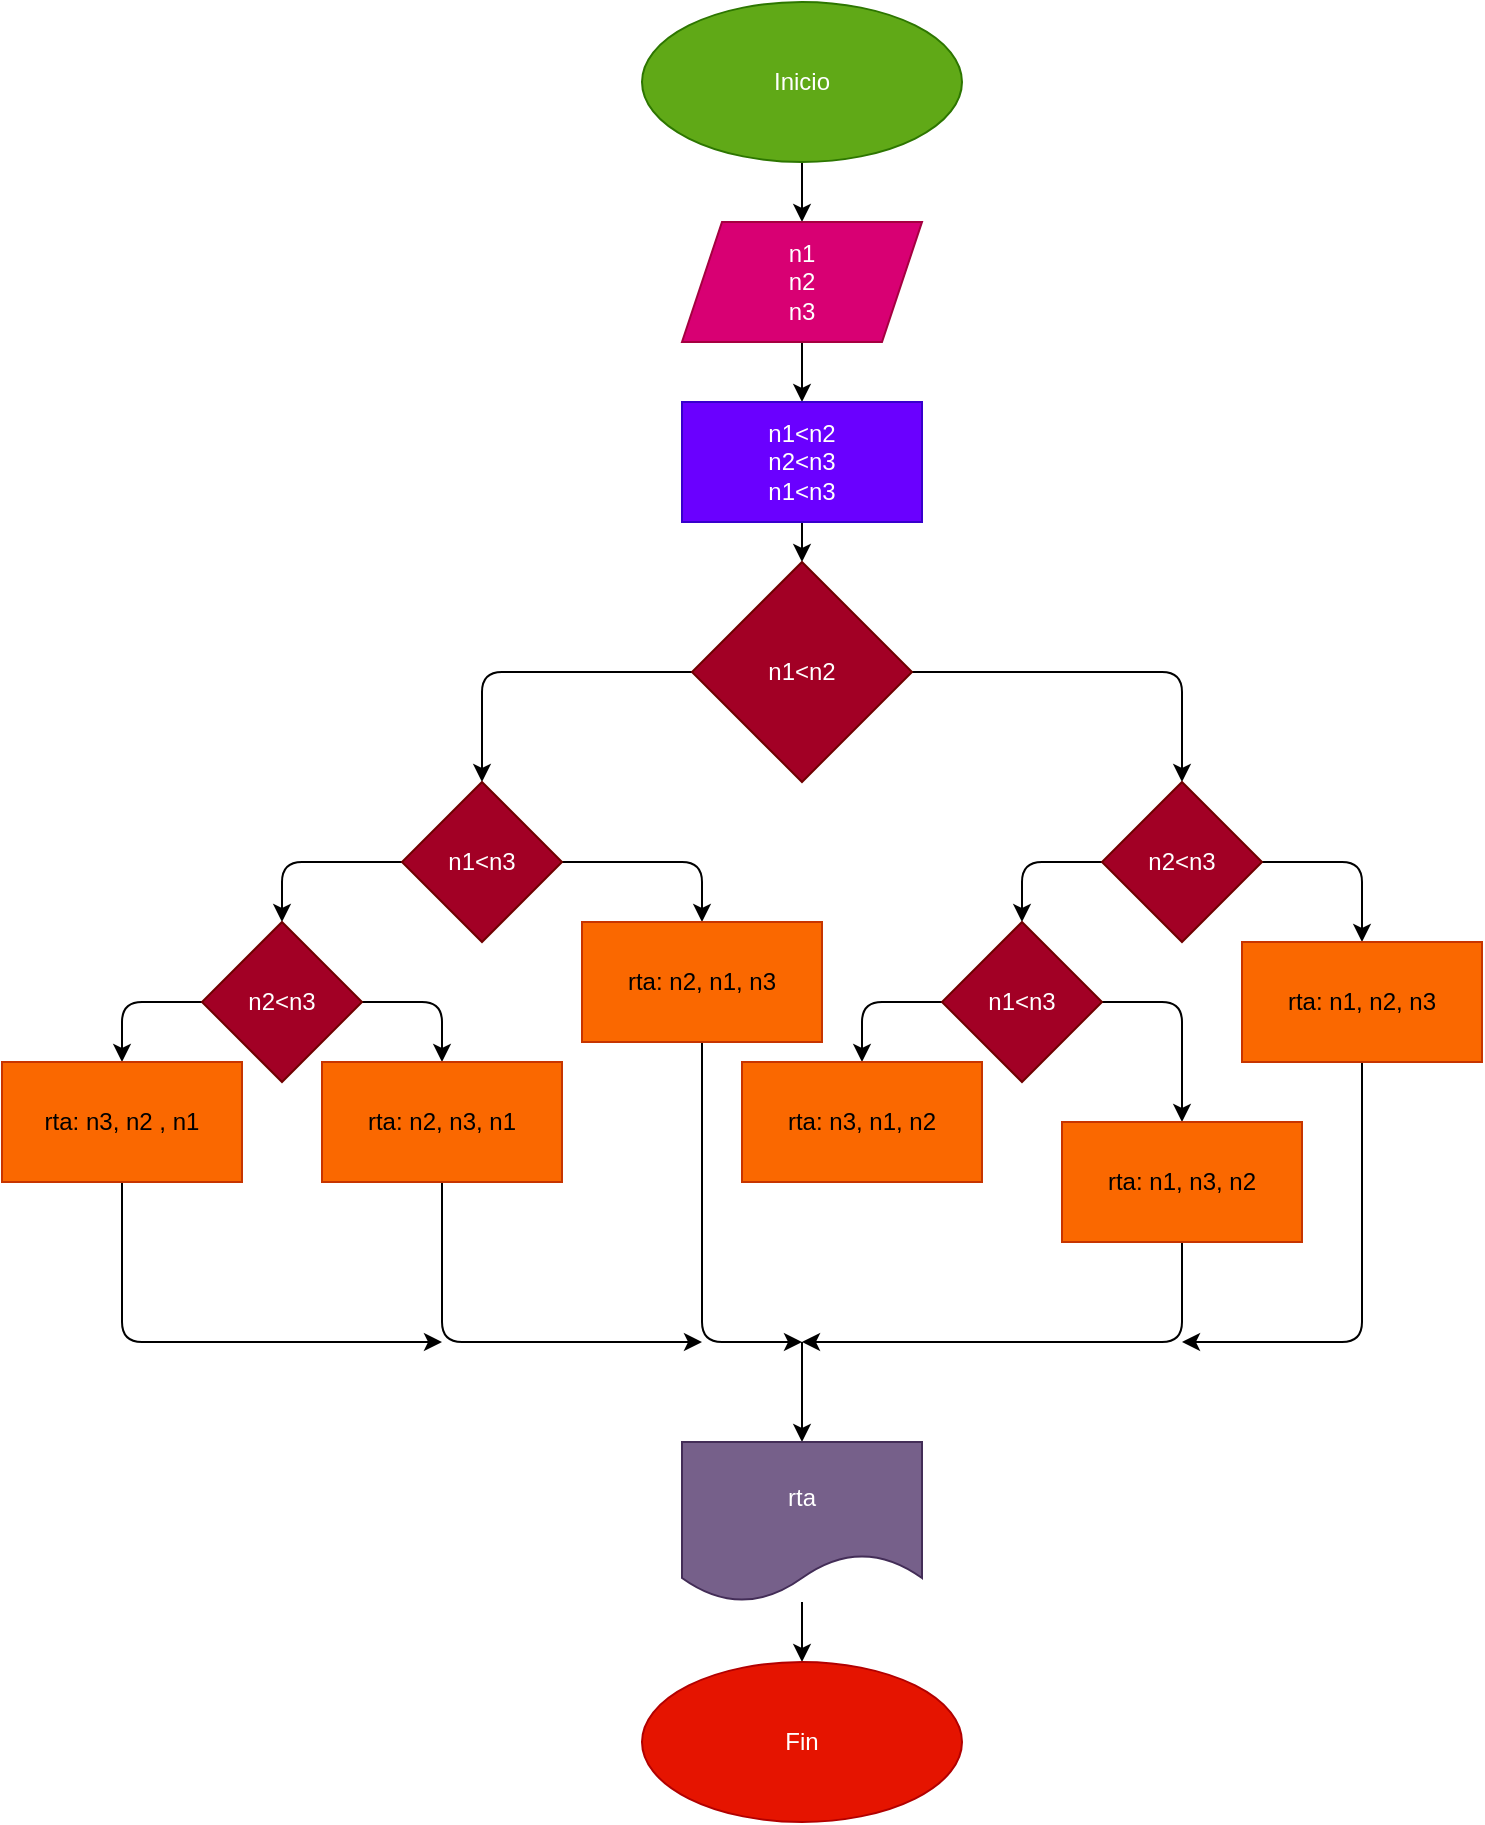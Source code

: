 <mxfile>
    <diagram id="HSG6k9v2yXgZKNcXw-TX" name="Página-1">
        <mxGraphModel dx="832" dy="461" grid="1" gridSize="10" guides="1" tooltips="1" connect="1" arrows="1" fold="1" page="1" pageScale="1" pageWidth="827" pageHeight="1169" math="0" shadow="0">
            <root>
                <mxCell id="0"/>
                <mxCell id="1" parent="0"/>
                <mxCell id="4" value="" style="edgeStyle=none;html=1;" edge="1" parent="1" source="2" target="3">
                    <mxGeometry relative="1" as="geometry"/>
                </mxCell>
                <mxCell id="2" value="Inicio" style="ellipse;whiteSpace=wrap;html=1;fillColor=#60a917;fontColor=#ffffff;strokeColor=#2D7600;" vertex="1" parent="1">
                    <mxGeometry x="320" y="10" width="160" height="80" as="geometry"/>
                </mxCell>
                <mxCell id="6" value="" style="edgeStyle=none;html=1;" edge="1" parent="1" source="3" target="5">
                    <mxGeometry relative="1" as="geometry"/>
                </mxCell>
                <mxCell id="3" value="n1&lt;br&gt;n2&lt;br&gt;n3" style="shape=parallelogram;perimeter=parallelogramPerimeter;whiteSpace=wrap;html=1;fixedSize=1;fillColor=#d80073;fontColor=#ffffff;strokeColor=#A50040;" vertex="1" parent="1">
                    <mxGeometry x="340" y="120" width="120" height="60" as="geometry"/>
                </mxCell>
                <mxCell id="8" value="" style="edgeStyle=none;html=1;" edge="1" parent="1" source="5" target="7">
                    <mxGeometry relative="1" as="geometry"/>
                </mxCell>
                <mxCell id="5" value="n1&amp;lt;n2&lt;br&gt;n2&amp;lt;n3&lt;br&gt;n1&amp;lt;n3" style="whiteSpace=wrap;html=1;fillColor=#6a00ff;fontColor=#ffffff;strokeColor=#3700CC;" vertex="1" parent="1">
                    <mxGeometry x="340" y="210" width="120" height="60" as="geometry"/>
                </mxCell>
                <mxCell id="10" value="" style="edgeStyle=none;html=1;" edge="1" parent="1" source="7" target="9">
                    <mxGeometry relative="1" as="geometry">
                        <Array as="points">
                            <mxPoint x="590" y="345"/>
                        </Array>
                    </mxGeometry>
                </mxCell>
                <mxCell id="12" value="" style="edgeStyle=none;html=1;" edge="1" parent="1" source="7" target="11">
                    <mxGeometry relative="1" as="geometry">
                        <Array as="points">
                            <mxPoint x="240" y="345"/>
                        </Array>
                    </mxGeometry>
                </mxCell>
                <mxCell id="7" value="n1&amp;lt;n2" style="rhombus;whiteSpace=wrap;html=1;fillColor=#a20025;fontColor=#ffffff;strokeColor=#6F0000;" vertex="1" parent="1">
                    <mxGeometry x="345" y="290" width="110" height="110" as="geometry"/>
                </mxCell>
                <mxCell id="31" value="" style="edgeStyle=none;html=1;" edge="1" parent="1" source="9" target="30">
                    <mxGeometry relative="1" as="geometry">
                        <Array as="points">
                            <mxPoint x="680" y="440"/>
                        </Array>
                    </mxGeometry>
                </mxCell>
                <mxCell id="33" value="" style="edgeStyle=none;html=1;" edge="1" parent="1" source="9" target="32">
                    <mxGeometry relative="1" as="geometry">
                        <Array as="points">
                            <mxPoint x="510" y="440"/>
                        </Array>
                    </mxGeometry>
                </mxCell>
                <mxCell id="9" value="n2&amp;lt;n3" style="rhombus;whiteSpace=wrap;html=1;fillColor=#a20025;fontColor=#ffffff;strokeColor=#6F0000;" vertex="1" parent="1">
                    <mxGeometry x="550" y="400" width="80" height="80" as="geometry"/>
                </mxCell>
                <mxCell id="14" value="" style="edgeStyle=none;html=1;" edge="1" parent="1" source="11" target="13">
                    <mxGeometry relative="1" as="geometry">
                        <Array as="points">
                            <mxPoint x="350" y="440"/>
                        </Array>
                    </mxGeometry>
                </mxCell>
                <mxCell id="20" value="" style="edgeStyle=none;html=1;" edge="1" parent="1" source="11" target="19">
                    <mxGeometry relative="1" as="geometry">
                        <Array as="points">
                            <mxPoint x="140" y="440"/>
                        </Array>
                    </mxGeometry>
                </mxCell>
                <mxCell id="11" value="n1&amp;lt;n3" style="rhombus;whiteSpace=wrap;html=1;fillColor=#a20025;fontColor=#ffffff;strokeColor=#6F0000;" vertex="1" parent="1">
                    <mxGeometry x="200" y="400" width="80" height="80" as="geometry"/>
                </mxCell>
                <mxCell id="40" style="edgeStyle=none;html=1;" edge="1" parent="1" source="13">
                    <mxGeometry relative="1" as="geometry">
                        <mxPoint x="400" y="680" as="targetPoint"/>
                        <Array as="points">
                            <mxPoint x="350" y="680"/>
                        </Array>
                    </mxGeometry>
                </mxCell>
                <mxCell id="13" value="rta: n2, n1, n3" style="whiteSpace=wrap;html=1;fillColor=#fa6800;fontColor=#000000;strokeColor=#C73500;" vertex="1" parent="1">
                    <mxGeometry x="290" y="470" width="120" height="60" as="geometry"/>
                </mxCell>
                <mxCell id="25" style="edgeStyle=none;html=1;" edge="1" parent="1" source="19" target="26">
                    <mxGeometry relative="1" as="geometry">
                        <mxPoint x="220" y="560" as="targetPoint"/>
                        <Array as="points">
                            <mxPoint x="220" y="510"/>
                        </Array>
                    </mxGeometry>
                </mxCell>
                <mxCell id="28" style="edgeStyle=none;html=1;entryX=0.5;entryY=0;entryDx=0;entryDy=0;" edge="1" parent="1" source="19" target="27">
                    <mxGeometry relative="1" as="geometry">
                        <Array as="points">
                            <mxPoint x="60" y="510"/>
                        </Array>
                    </mxGeometry>
                </mxCell>
                <mxCell id="19" value="n2&amp;lt;n3" style="rhombus;whiteSpace=wrap;html=1;fillColor=#a20025;fontColor=#ffffff;strokeColor=#6F0000;" vertex="1" parent="1">
                    <mxGeometry x="100" y="470" width="80" height="80" as="geometry"/>
                </mxCell>
                <mxCell id="41" style="edgeStyle=none;html=1;" edge="1" parent="1" source="26">
                    <mxGeometry relative="1" as="geometry">
                        <mxPoint x="350" y="680" as="targetPoint"/>
                        <Array as="points">
                            <mxPoint x="220" y="680"/>
                        </Array>
                    </mxGeometry>
                </mxCell>
                <mxCell id="26" value="rta: n2, n3, n1" style="rounded=0;whiteSpace=wrap;html=1;fillColor=#fa6800;fontColor=#000000;strokeColor=#C73500;" vertex="1" parent="1">
                    <mxGeometry x="160" y="540" width="120" height="60" as="geometry"/>
                </mxCell>
                <mxCell id="42" style="edgeStyle=none;html=1;" edge="1" parent="1" source="27">
                    <mxGeometry relative="1" as="geometry">
                        <mxPoint x="220" y="680" as="targetPoint"/>
                        <Array as="points">
                            <mxPoint x="60" y="680"/>
                        </Array>
                    </mxGeometry>
                </mxCell>
                <mxCell id="27" value="rta: n3, n2 , n1" style="whiteSpace=wrap;html=1;fillColor=#fa6800;fontColor=#000000;strokeColor=#C73500;" vertex="1" parent="1">
                    <mxGeometry y="540" width="120" height="60" as="geometry"/>
                </mxCell>
                <mxCell id="38" style="edgeStyle=none;html=1;" edge="1" parent="1" source="30">
                    <mxGeometry relative="1" as="geometry">
                        <mxPoint x="590" y="680" as="targetPoint"/>
                        <Array as="points">
                            <mxPoint x="680" y="680"/>
                        </Array>
                    </mxGeometry>
                </mxCell>
                <mxCell id="30" value="rta: n1, n2, n3" style="whiteSpace=wrap;html=1;fillColor=#fa6800;fontColor=#000000;strokeColor=#C73500;" vertex="1" parent="1">
                    <mxGeometry x="620" y="480" width="120" height="60" as="geometry"/>
                </mxCell>
                <mxCell id="34" value="" style="edgeStyle=none;html=1;entryX=0.5;entryY=0;entryDx=0;entryDy=0;" edge="1" parent="1" source="32" target="35">
                    <mxGeometry relative="1" as="geometry">
                        <mxPoint x="430" y="560" as="targetPoint"/>
                        <Array as="points">
                            <mxPoint x="430" y="510"/>
                        </Array>
                    </mxGeometry>
                </mxCell>
                <mxCell id="36" value="" style="edgeStyle=none;html=1;entryX=0.5;entryY=0;entryDx=0;entryDy=0;" edge="1" parent="1" source="32" target="37">
                    <mxGeometry relative="1" as="geometry">
                        <mxPoint x="580" y="550" as="targetPoint"/>
                        <Array as="points">
                            <mxPoint x="590" y="510"/>
                        </Array>
                    </mxGeometry>
                </mxCell>
                <mxCell id="32" value="n1&amp;lt;n3" style="rhombus;whiteSpace=wrap;html=1;fillColor=#a20025;fontColor=#ffffff;strokeColor=#6F0000;" vertex="1" parent="1">
                    <mxGeometry x="470" y="470" width="80" height="80" as="geometry"/>
                </mxCell>
                <mxCell id="35" value="rta: n3, n1, n2" style="rounded=0;whiteSpace=wrap;html=1;fillColor=#fa6800;fontColor=#000000;strokeColor=#C73500;" vertex="1" parent="1">
                    <mxGeometry x="370" y="540" width="120" height="60" as="geometry"/>
                </mxCell>
                <mxCell id="39" style="edgeStyle=none;html=1;" edge="1" parent="1" source="37">
                    <mxGeometry relative="1" as="geometry">
                        <mxPoint x="400" y="680" as="targetPoint"/>
                        <Array as="points">
                            <mxPoint x="590" y="680"/>
                        </Array>
                    </mxGeometry>
                </mxCell>
                <mxCell id="37" value="rta: n1, n3, n2" style="rounded=0;whiteSpace=wrap;html=1;fillColor=#fa6800;fontColor=#000000;strokeColor=#C73500;" vertex="1" parent="1">
                    <mxGeometry x="530" y="570" width="120" height="60" as="geometry"/>
                </mxCell>
                <mxCell id="43" value="" style="endArrow=classic;html=1;" edge="1" parent="1" target="44">
                    <mxGeometry width="50" height="50" relative="1" as="geometry">
                        <mxPoint x="400" y="680" as="sourcePoint"/>
                        <mxPoint x="400" y="740" as="targetPoint"/>
                    </mxGeometry>
                </mxCell>
                <mxCell id="46" value="" style="edgeStyle=none;html=1;" edge="1" parent="1" source="44" target="45">
                    <mxGeometry relative="1" as="geometry"/>
                </mxCell>
                <mxCell id="44" value="rta" style="shape=document;whiteSpace=wrap;html=1;boundedLbl=1;fillColor=#76608a;fontColor=#ffffff;strokeColor=#432D57;" vertex="1" parent="1">
                    <mxGeometry x="340" y="730" width="120" height="80" as="geometry"/>
                </mxCell>
                <mxCell id="45" value="Fin" style="ellipse;whiteSpace=wrap;html=1;fillColor=#e51400;fontColor=#ffffff;strokeColor=#B20000;" vertex="1" parent="1">
                    <mxGeometry x="320" y="840" width="160" height="80" as="geometry"/>
                </mxCell>
            </root>
        </mxGraphModel>
    </diagram>
</mxfile>